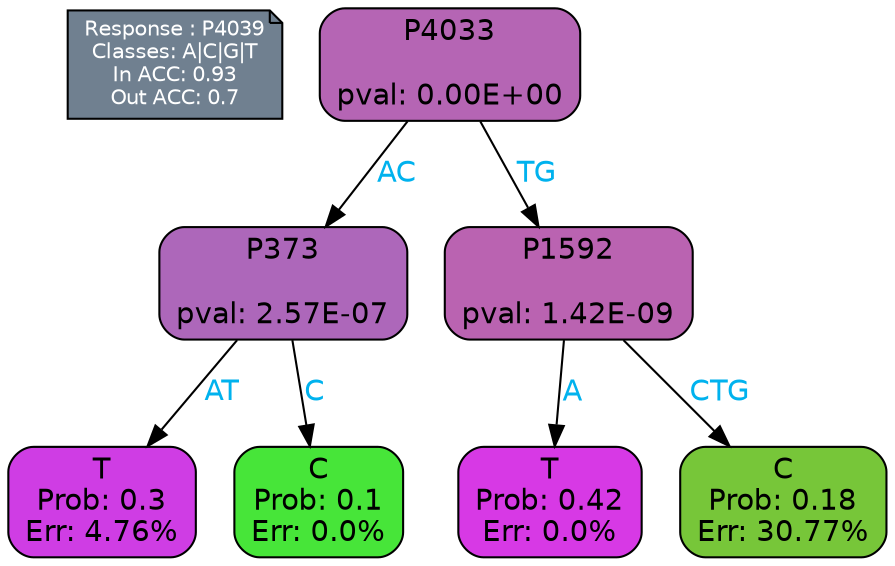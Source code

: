 digraph Tree {
node [shape=box, style="filled, rounded", color="black", fontname=helvetica] ;
graph [ranksep=equally, splines=polylines, bgcolor=transparent, dpi=600] ;
edge [fontname=helvetica] ;
LEGEND [label="Response : P4039
Classes: A|C|G|T
In ACC: 0.93
Out ACC: 0.7
",shape=note,align=left,style=filled,fillcolor="slategray",fontcolor="white",fontsize=10];1 [label="P4033

pval: 0.00E+00", fillcolor="#b565b4"] ;
2 [label="P373

pval: 2.57E-07", fillcolor="#ad67ba"] ;
3 [label="T
Prob: 0.3
Err: 4.76%", fillcolor="#cf3de4"] ;
4 [label="C
Prob: 0.1
Err: 0.0%", fillcolor="#47e539"] ;
5 [label="P1592

pval: 1.42E-09", fillcolor="#ba63b1"] ;
6 [label="T
Prob: 0.42
Err: 0.0%", fillcolor="#d739e5"] ;
7 [label="C
Prob: 0.18
Err: 30.77%", fillcolor="#77c639"] ;
1 -> 2 [label="AC",fontcolor=deepskyblue2] ;
1 -> 5 [label="TG",fontcolor=deepskyblue2] ;
2 -> 3 [label="AT",fontcolor=deepskyblue2] ;
2 -> 4 [label="C",fontcolor=deepskyblue2] ;
5 -> 6 [label="A",fontcolor=deepskyblue2] ;
5 -> 7 [label="CTG",fontcolor=deepskyblue2] ;
{rank = same; 3;4;6;7;}{rank = same; LEGEND;1;}}